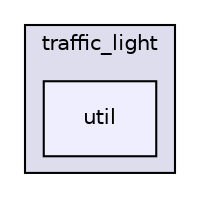 digraph "modules/perception/traffic_light/util" {
  compound=true
  node [ fontsize="10", fontname="Helvetica"];
  edge [ labelfontsize="10", labelfontname="Helvetica"];
  subgraph clusterdir_259d8cba57c282fe549a96238c660ace {
    graph [ bgcolor="#ddddee", pencolor="black", label="traffic_light" fontname="Helvetica", fontsize="10", URL="dir_259d8cba57c282fe549a96238c660ace.html"]
  dir_2d8a221299b8422ca5fd907ffc8a1c88 [shape=box, label="util", style="filled", fillcolor="#eeeeff", pencolor="black", URL="dir_2d8a221299b8422ca5fd907ffc8a1c88.html"];
  }
}
